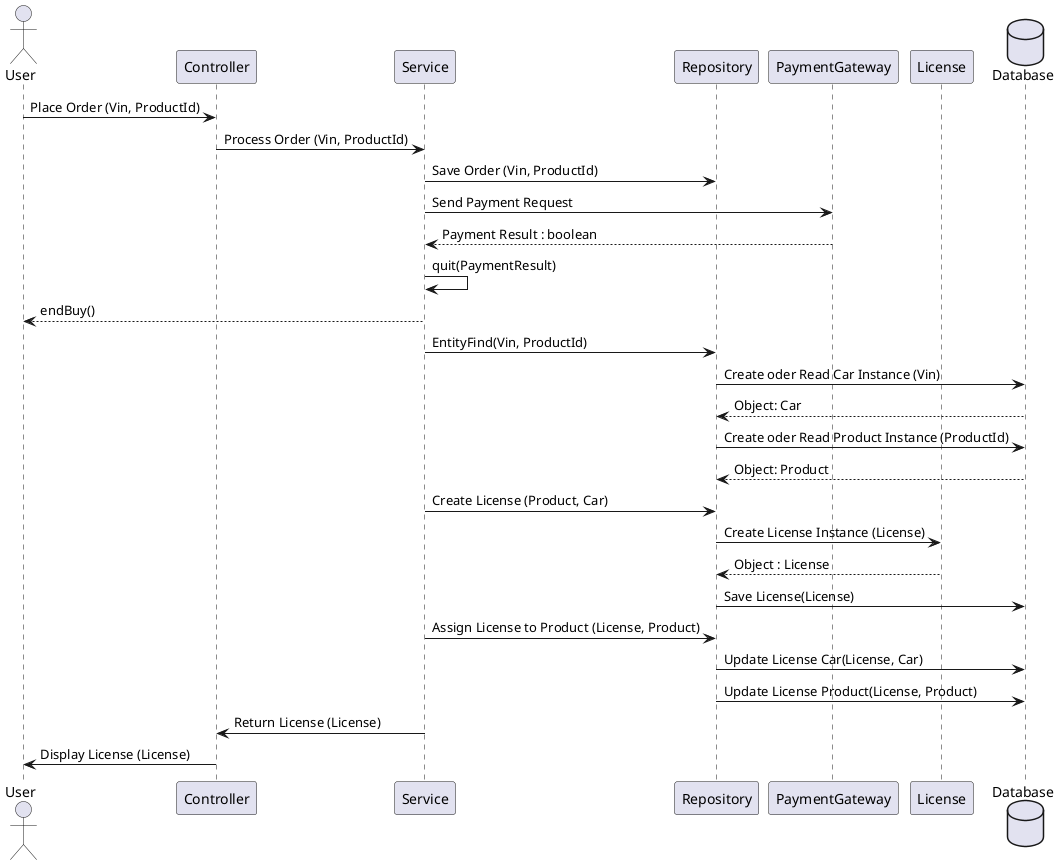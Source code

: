 @startuml
actor User
participant Controller
participant Service
participant Repository
participant PaymentGateway


participant License
database Database

User -> Controller : Place Order (Vin, ProductId)
Controller -> Service : Process Order (Vin, ProductId)
Service -> Repository : Save Order (Vin, ProductId)
Service -> PaymentGateway : Send Payment Request
PaymentGateway --> Service : Payment Result : boolean
Service -> Service : quit(PaymentResult)
Service --> User : endBuy()
Service -> Repository : EntityFind(Vin, ProductId)
Repository -> Database : Create oder Read Car Instance (Vin)
Database--> Repository : Object: Car
Repository -> Database : Create oder Read Product Instance (ProductId)
Database --> Repository: Object: Product
Service -> Repository : Create License (Product, Car)
Repository -> License : Create License Instance (License)
License --> Repository : Object : License
Repository -> Database : Save License(License)
Service -> Repository : Assign License to Product (License, Product)
Repository -> Database : Update License Car(License, Car)
Repository -> Database : Update License Product(License, Product)
Service -> Controller : Return License (License)
Controller -> User : Display License (License)
@enduml